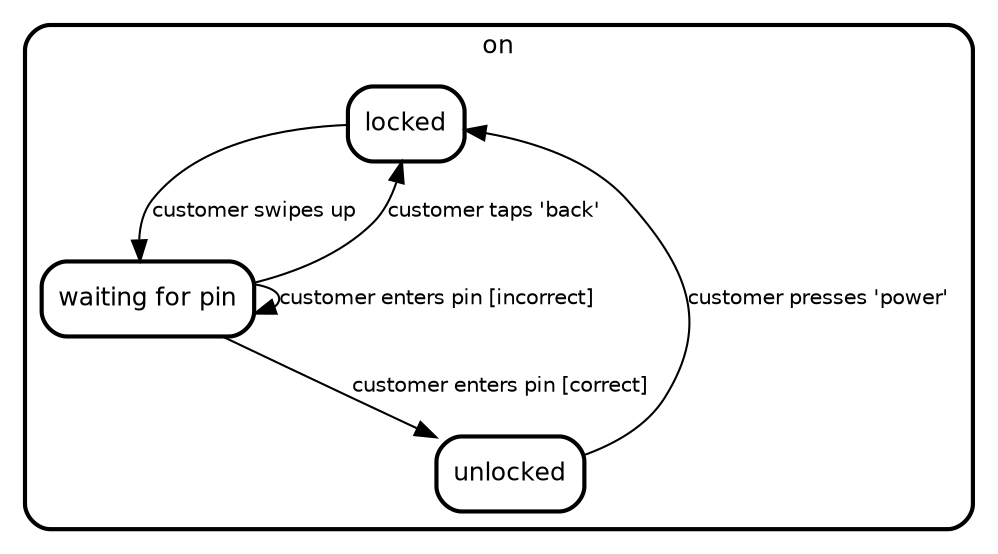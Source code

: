 digraph "state transitions" {
  pack=42 splines=true ordering=out compound=true overlap=scale K=0.9 epsilon=0.9 nodesep=0.16
  fontname="Helvetica" fontsize=12 penwidth=2.0
  
  node [shape=Mrecord style=filled fillcolor=white fontname=Helvetica fontsize=12 penwidth=2.0]
  edge [fontname=Helvetica fontsize=10]

    subgraph "cluster_on" {
      label="on" style=rounded penwidth=2.0
      "on" [shape=point style=invis margin=0 width=0 height=0 fixedsize=true]
        "locked" [label="{locked}"]
    "waiting for pin" [label="{waiting for pin}"]
    "unlocked" [label="{unlocked}"]
  
    }

    "locked" -> "waiting for pin" [label="customer swipes up   \l"]
    "waiting for pin" -> "locked" [label="customer taps 'back'   \l"]
    "waiting for pin" -> "unlocked" [label="customer enters pin [correct]   \l"]
    "waiting for pin" -> "waiting for pin" [label="customer enters pin [incorrect]   \l"]
    "unlocked" -> "locked" [label="customer presses 'power'   \l"]
}
